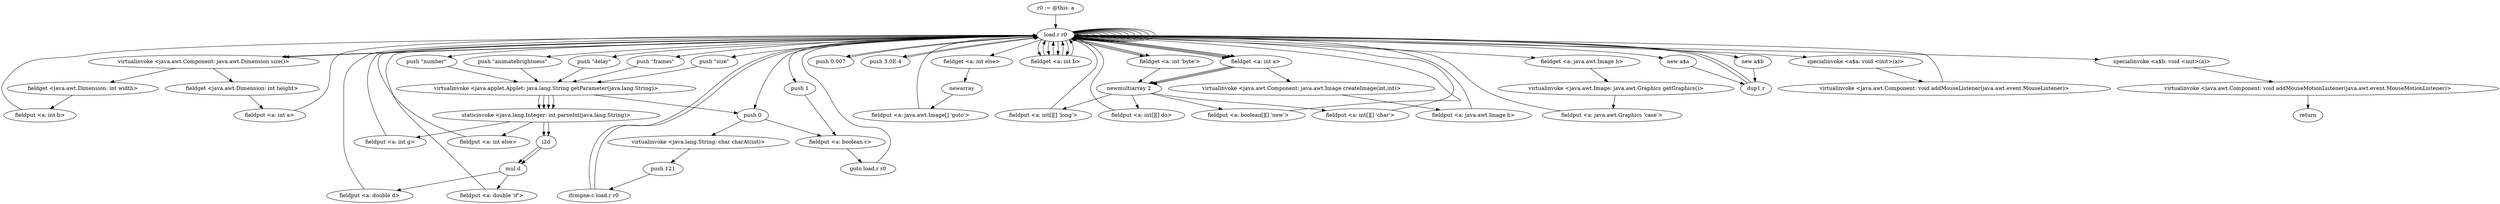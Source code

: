 digraph "" {
    "r0 := @this: a"
    "load.r r0"
    "r0 := @this: a"->"load.r r0";
    "load.r r0"->"load.r r0";
    "virtualinvoke <java.awt.Component: java.awt.Dimension size()>"
    "load.r r0"->"virtualinvoke <java.awt.Component: java.awt.Dimension size()>";
    "fieldget <java.awt.Dimension: int width>"
    "virtualinvoke <java.awt.Component: java.awt.Dimension size()>"->"fieldget <java.awt.Dimension: int width>";
    "fieldput <a: int b>"
    "fieldget <java.awt.Dimension: int width>"->"fieldput <a: int b>";
    "fieldput <a: int b>"->"load.r r0";
    "load.r r0"->"load.r r0";
    "load.r r0"->"virtualinvoke <java.awt.Component: java.awt.Dimension size()>";
    "fieldget <java.awt.Dimension: int height>"
    "virtualinvoke <java.awt.Component: java.awt.Dimension size()>"->"fieldget <java.awt.Dimension: int height>";
    "fieldput <a: int a>"
    "fieldget <java.awt.Dimension: int height>"->"fieldput <a: int a>";
    "fieldput <a: int a>"->"load.r r0";
    "load.r r0"->"load.r r0";
    "push \"delay\""
    "load.r r0"->"push \"delay\"";
    "virtualinvoke <java.applet.Applet: java.lang.String getParameter(java.lang.String)>"
    "push \"delay\""->"virtualinvoke <java.applet.Applet: java.lang.String getParameter(java.lang.String)>";
    "staticinvoke <java.lang.Integer: int parseInt(java.lang.String)>"
    "virtualinvoke <java.applet.Applet: java.lang.String getParameter(java.lang.String)>"->"staticinvoke <java.lang.Integer: int parseInt(java.lang.String)>";
    "fieldput <a: int g>"
    "staticinvoke <java.lang.Integer: int parseInt(java.lang.String)>"->"fieldput <a: int g>";
    "fieldput <a: int g>"->"load.r r0";
    "load.r r0"->"load.r r0";
    "push \"frames\""
    "load.r r0"->"push \"frames\"";
    "push \"frames\""->"virtualinvoke <java.applet.Applet: java.lang.String getParameter(java.lang.String)>";
    "virtualinvoke <java.applet.Applet: java.lang.String getParameter(java.lang.String)>"->"staticinvoke <java.lang.Integer: int parseInt(java.lang.String)>";
    "fieldput <a: int else>"
    "staticinvoke <java.lang.Integer: int parseInt(java.lang.String)>"->"fieldput <a: int else>";
    "fieldput <a: int else>"->"load.r r0";
    "push 0.007"
    "load.r r0"->"push 0.007";
    "push 0.007"->"load.r r0";
    "push \"size\""
    "load.r r0"->"push \"size\"";
    "push \"size\""->"virtualinvoke <java.applet.Applet: java.lang.String getParameter(java.lang.String)>";
    "virtualinvoke <java.applet.Applet: java.lang.String getParameter(java.lang.String)>"->"staticinvoke <java.lang.Integer: int parseInt(java.lang.String)>";
    "i2d"
    "staticinvoke <java.lang.Integer: int parseInt(java.lang.String)>"->"i2d";
    "mul.d"
    "i2d"->"mul.d";
    "fieldput <a: double d>"
    "mul.d"->"fieldput <a: double d>";
    "fieldput <a: double d>"->"load.r r0";
    "push 3.0E-4"
    "load.r r0"->"push 3.0E-4";
    "push 3.0E-4"->"load.r r0";
    "push \"number\""
    "load.r r0"->"push \"number\"";
    "push \"number\""->"virtualinvoke <java.applet.Applet: java.lang.String getParameter(java.lang.String)>";
    "virtualinvoke <java.applet.Applet: java.lang.String getParameter(java.lang.String)>"->"staticinvoke <java.lang.Integer: int parseInt(java.lang.String)>";
    "staticinvoke <java.lang.Integer: int parseInt(java.lang.String)>"->"i2d";
    "i2d"->"mul.d";
    "fieldput <a: double 'if'>"
    "mul.d"->"fieldput <a: double 'if'>";
    "fieldput <a: double 'if'>"->"load.r r0";
    "push \"animatebrightness\""
    "load.r r0"->"push \"animatebrightness\"";
    "push \"animatebrightness\""->"virtualinvoke <java.applet.Applet: java.lang.String getParameter(java.lang.String)>";
    "push 0"
    "virtualinvoke <java.applet.Applet: java.lang.String getParameter(java.lang.String)>"->"push 0";
    "virtualinvoke <java.lang.String: char charAt(int)>"
    "push 0"->"virtualinvoke <java.lang.String: char charAt(int)>";
    "push 121"
    "virtualinvoke <java.lang.String: char charAt(int)>"->"push 121";
    "ifcmpne.c load.r r0"
    "push 121"->"ifcmpne.c load.r r0";
    "ifcmpne.c load.r r0"->"load.r r0";
    "push 1"
    "load.r r0"->"push 1";
    "fieldput <a: boolean c>"
    "push 1"->"fieldput <a: boolean c>";
    "goto load.r r0"
    "fieldput <a: boolean c>"->"goto load.r r0";
    "goto load.r r0"->"load.r r0";
    "load.r r0"->"load.r r0";
    "fieldget <a: int else>"
    "load.r r0"->"fieldget <a: int else>";
    "newarray"
    "fieldget <a: int else>"->"newarray";
    "fieldput <a: java.awt.Image[] 'goto'>"
    "newarray"->"fieldput <a: java.awt.Image[] 'goto'>";
    "fieldput <a: java.awt.Image[] 'goto'>"->"load.r r0";
    "load.r r0"->"load.r r0";
    "fieldget <a: int b>"
    "load.r r0"->"fieldget <a: int b>";
    "fieldget <a: int b>"->"load.r r0";
    "fieldget <a: int a>"
    "load.r r0"->"fieldget <a: int a>";
    "newmultiarray 2"
    "fieldget <a: int a>"->"newmultiarray 2";
    "fieldput <a: int[][] 'long'>"
    "newmultiarray 2"->"fieldput <a: int[][] 'long'>";
    "fieldput <a: int[][] 'long'>"->"load.r r0";
    "load.r r0"->"load.r r0";
    "load.r r0"->"fieldget <a: int b>";
    "fieldget <a: int b>"->"load.r r0";
    "load.r r0"->"fieldget <a: int a>";
    "fieldget <a: int a>"->"newmultiarray 2";
    "fieldput <a: int[][] do>"
    "newmultiarray 2"->"fieldput <a: int[][] do>";
    "fieldput <a: int[][] do>"->"load.r r0";
    "load.r r0"->"load.r r0";
    "load.r r0"->"fieldget <a: int b>";
    "fieldget <a: int b>"->"load.r r0";
    "load.r r0"->"fieldget <a: int a>";
    "fieldget <a: int a>"->"newmultiarray 2";
    "fieldput <a: boolean[][] 'new'>"
    "newmultiarray 2"->"fieldput <a: boolean[][] 'new'>";
    "fieldput <a: boolean[][] 'new'>"->"load.r r0";
    "load.r r0"->"load.r r0";
    "fieldget <a: int 'byte'>"
    "load.r r0"->"fieldget <a: int 'byte'>";
    "fieldget <a: int 'byte'>"->"load.r r0";
    "load.r r0"->"fieldget <a: int 'byte'>";
    "fieldget <a: int 'byte'>"->"newmultiarray 2";
    "fieldput <a: int[][] 'char'>"
    "newmultiarray 2"->"fieldput <a: int[][] 'char'>";
    "fieldput <a: int[][] 'char'>"->"load.r r0";
    "load.r r0"->"load.r r0";
    "load.r r0"->"load.r r0";
    "load.r r0"->"fieldget <a: int b>";
    "fieldget <a: int b>"->"load.r r0";
    "load.r r0"->"fieldget <a: int a>";
    "virtualinvoke <java.awt.Component: java.awt.Image createImage(int,int)>"
    "fieldget <a: int a>"->"virtualinvoke <java.awt.Component: java.awt.Image createImage(int,int)>";
    "fieldput <a: java.awt.Image h>"
    "virtualinvoke <java.awt.Component: java.awt.Image createImage(int,int)>"->"fieldput <a: java.awt.Image h>";
    "fieldput <a: java.awt.Image h>"->"load.r r0";
    "load.r r0"->"load.r r0";
    "fieldget <a: java.awt.Image h>"
    "load.r r0"->"fieldget <a: java.awt.Image h>";
    "virtualinvoke <java.awt.Image: java.awt.Graphics getGraphics()>"
    "fieldget <a: java.awt.Image h>"->"virtualinvoke <java.awt.Image: java.awt.Graphics getGraphics()>";
    "fieldput <a: java.awt.Graphics 'case'>"
    "virtualinvoke <java.awt.Image: java.awt.Graphics getGraphics()>"->"fieldput <a: java.awt.Graphics 'case'>";
    "fieldput <a: java.awt.Graphics 'case'>"->"load.r r0";
    "new a$a"
    "load.r r0"->"new a$a";
    "dup1.r"
    "new a$a"->"dup1.r";
    "dup1.r"->"load.r r0";
    "specialinvoke <a$a: void <init>(a)>"
    "load.r r0"->"specialinvoke <a$a: void <init>(a)>";
    "virtualinvoke <java.awt.Component: void addMouseListener(java.awt.event.MouseListener)>"
    "specialinvoke <a$a: void <init>(a)>"->"virtualinvoke <java.awt.Component: void addMouseListener(java.awt.event.MouseListener)>";
    "virtualinvoke <java.awt.Component: void addMouseListener(java.awt.event.MouseListener)>"->"load.r r0";
    "new a$b"
    "load.r r0"->"new a$b";
    "new a$b"->"dup1.r";
    "dup1.r"->"load.r r0";
    "specialinvoke <a$b: void <init>(a)>"
    "load.r r0"->"specialinvoke <a$b: void <init>(a)>";
    "virtualinvoke <java.awt.Component: void addMouseMotionListener(java.awt.event.MouseMotionListener)>"
    "specialinvoke <a$b: void <init>(a)>"->"virtualinvoke <java.awt.Component: void addMouseMotionListener(java.awt.event.MouseMotionListener)>";
    "return"
    "virtualinvoke <java.awt.Component: void addMouseMotionListener(java.awt.event.MouseMotionListener)>"->"return";
    "ifcmpne.c load.r r0"->"load.r r0";
    "load.r r0"->"push 0";
    "push 0"->"fieldput <a: boolean c>";
}
